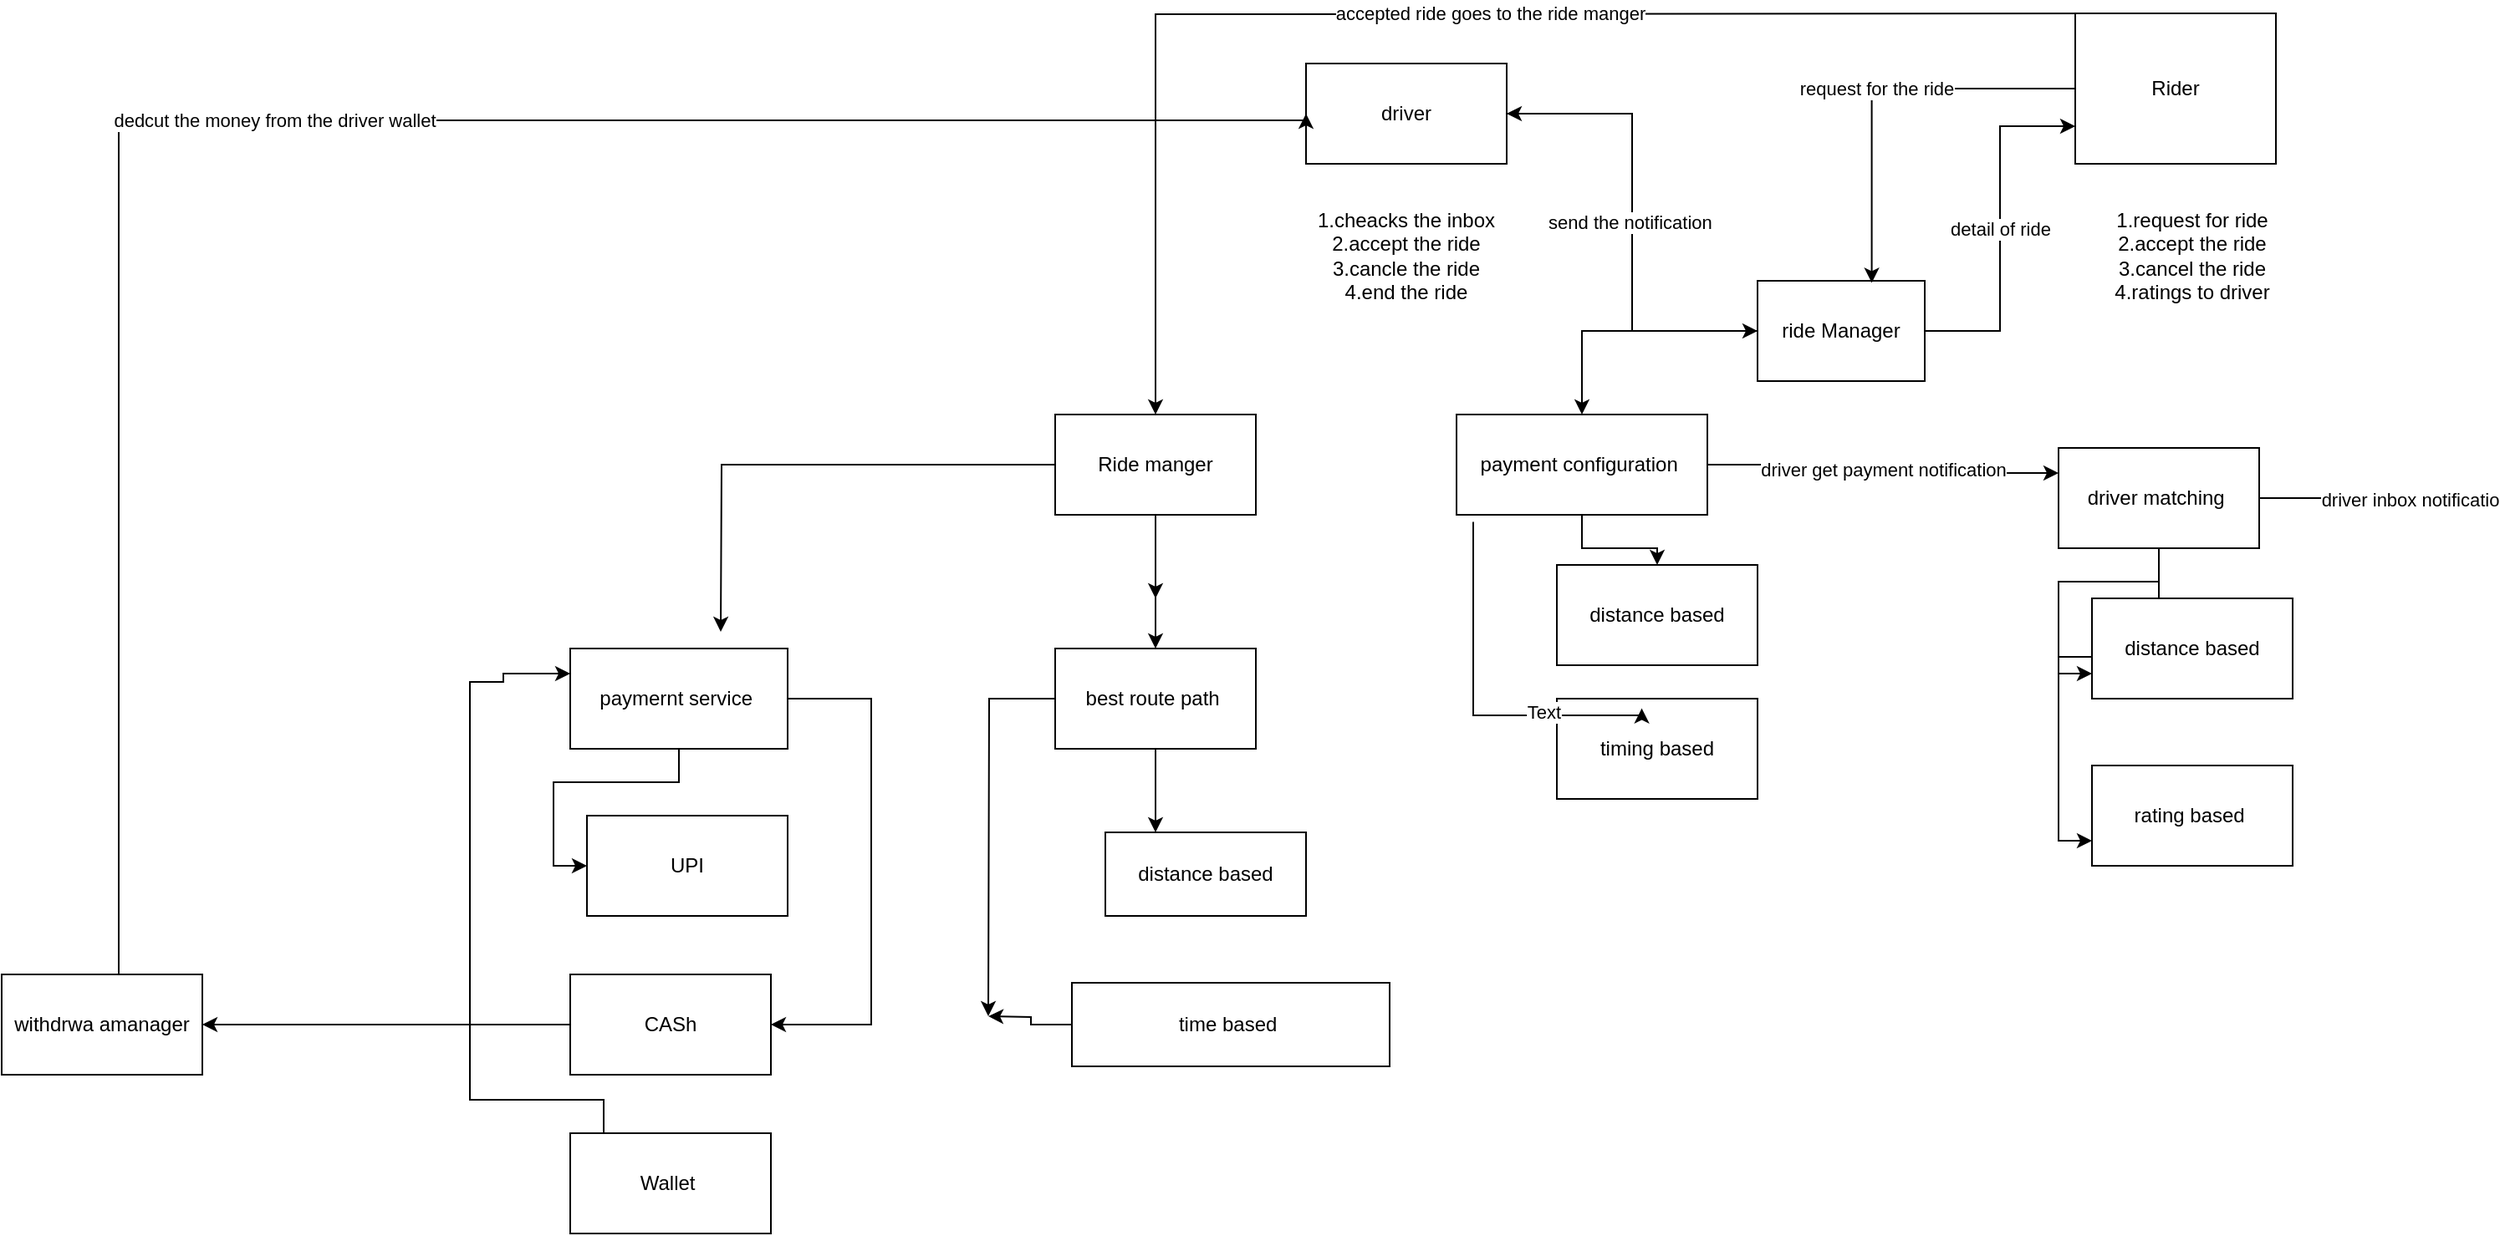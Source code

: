 <mxfile version="24.6.1" type="device">
  <diagram name="Page-1" id="o_-uiN_R9JncoQVDERNJ">
    <mxGraphModel dx="4190" dy="1890" grid="1" gridSize="10" guides="1" tooltips="1" connect="1" arrows="1" fold="1" page="1" pageScale="1" pageWidth="850" pageHeight="1100" math="0" shadow="0">
      <root>
        <mxCell id="0" />
        <mxCell id="1" parent="0" />
        <mxCell id="ZrAl2NCaOBbT2TPyVSfQ-33" style="edgeStyle=orthogonalEdgeStyle;rounded=0;orthogonalLoop=1;jettySize=auto;html=1;entryX=0;entryY=0.5;entryDx=0;entryDy=0;" edge="1" parent="1" source="ZrAl2NCaOBbT2TPyVSfQ-1" target="ZrAl2NCaOBbT2TPyVSfQ-7">
          <mxGeometry relative="1" as="geometry" />
        </mxCell>
        <mxCell id="ZrAl2NCaOBbT2TPyVSfQ-1" value="driver" style="rounded=0;whiteSpace=wrap;html=1;" vertex="1" parent="1">
          <mxGeometry x="190" y="150" width="120" height="60" as="geometry" />
        </mxCell>
        <mxCell id="ZrAl2NCaOBbT2TPyVSfQ-36" value="accepted ride goes to the ride manger" style="edgeStyle=orthogonalEdgeStyle;rounded=0;orthogonalLoop=1;jettySize=auto;html=1;entryX=0.5;entryY=0;entryDx=0;entryDy=0;" edge="1" parent="1" target="ZrAl2NCaOBbT2TPyVSfQ-37">
          <mxGeometry relative="1" as="geometry">
            <mxPoint x="100" y="300" as="targetPoint" />
            <mxPoint x="740" y="120" as="sourcePoint" />
          </mxGeometry>
        </mxCell>
        <mxCell id="ZrAl2NCaOBbT2TPyVSfQ-3" value="Rider" style="whiteSpace=wrap;html=1;" vertex="1" parent="1">
          <mxGeometry x="650" y="120" width="120" height="90" as="geometry" />
        </mxCell>
        <mxCell id="ZrAl2NCaOBbT2TPyVSfQ-5" value="1.cheacks the inbox&lt;div&gt;2.accept the ride&lt;/div&gt;&lt;div&gt;3.cancle the ride&lt;/div&gt;&lt;div&gt;4.end the ride&lt;/div&gt;" style="text;html=1;align=center;verticalAlign=middle;whiteSpace=wrap;rounded=0;" vertex="1" parent="1">
          <mxGeometry x="185" y="225" width="130" height="80" as="geometry" />
        </mxCell>
        <mxCell id="ZrAl2NCaOBbT2TPyVSfQ-6" value="1.request for ride&lt;div&gt;2.accept the ride&lt;/div&gt;&lt;div&gt;3.cancel the ride&lt;/div&gt;&lt;div&gt;4.ratings to driver&lt;/div&gt;" style="text;html=1;align=center;verticalAlign=middle;whiteSpace=wrap;rounded=0;" vertex="1" parent="1">
          <mxGeometry x="640" y="230" width="160" height="70" as="geometry" />
        </mxCell>
        <mxCell id="ZrAl2NCaOBbT2TPyVSfQ-21" style="edgeStyle=orthogonalEdgeStyle;rounded=0;orthogonalLoop=1;jettySize=auto;html=1;" edge="1" parent="1" source="ZrAl2NCaOBbT2TPyVSfQ-7" target="ZrAl2NCaOBbT2TPyVSfQ-11">
          <mxGeometry relative="1" as="geometry" />
        </mxCell>
        <mxCell id="ZrAl2NCaOBbT2TPyVSfQ-31" value="send the notification&amp;nbsp;" style="edgeStyle=orthogonalEdgeStyle;rounded=0;orthogonalLoop=1;jettySize=auto;html=1;entryX=1;entryY=0.5;entryDx=0;entryDy=0;" edge="1" parent="1" source="ZrAl2NCaOBbT2TPyVSfQ-7" target="ZrAl2NCaOBbT2TPyVSfQ-1">
          <mxGeometry relative="1" as="geometry" />
        </mxCell>
        <mxCell id="ZrAl2NCaOBbT2TPyVSfQ-34" value="detail of ride" style="edgeStyle=orthogonalEdgeStyle;rounded=0;orthogonalLoop=1;jettySize=auto;html=1;entryX=0;entryY=0.75;entryDx=0;entryDy=0;" edge="1" parent="1" source="ZrAl2NCaOBbT2TPyVSfQ-7" target="ZrAl2NCaOBbT2TPyVSfQ-3">
          <mxGeometry relative="1" as="geometry" />
        </mxCell>
        <mxCell id="ZrAl2NCaOBbT2TPyVSfQ-7" value="ride Manager" style="whiteSpace=wrap;html=1;" vertex="1" parent="1">
          <mxGeometry x="460" y="280" width="100" height="60" as="geometry" />
        </mxCell>
        <mxCell id="ZrAl2NCaOBbT2TPyVSfQ-10" value="request for the ride" style="edgeStyle=orthogonalEdgeStyle;rounded=0;orthogonalLoop=1;jettySize=auto;html=1;entryX=0.683;entryY=0.02;entryDx=0;entryDy=0;entryPerimeter=0;" edge="1" parent="1" source="ZrAl2NCaOBbT2TPyVSfQ-3" target="ZrAl2NCaOBbT2TPyVSfQ-7">
          <mxGeometry relative="1" as="geometry" />
        </mxCell>
        <mxCell id="ZrAl2NCaOBbT2TPyVSfQ-15" style="edgeStyle=orthogonalEdgeStyle;rounded=0;orthogonalLoop=1;jettySize=auto;html=1;" edge="1" parent="1" source="ZrAl2NCaOBbT2TPyVSfQ-11" target="ZrAl2NCaOBbT2TPyVSfQ-13">
          <mxGeometry relative="1" as="geometry" />
        </mxCell>
        <mxCell id="ZrAl2NCaOBbT2TPyVSfQ-28" value="driver get payment notification" style="edgeStyle=orthogonalEdgeStyle;rounded=0;orthogonalLoop=1;jettySize=auto;html=1;entryX=0;entryY=0.25;entryDx=0;entryDy=0;" edge="1" parent="1" source="ZrAl2NCaOBbT2TPyVSfQ-11" target="ZrAl2NCaOBbT2TPyVSfQ-23">
          <mxGeometry relative="1" as="geometry" />
        </mxCell>
        <mxCell id="ZrAl2NCaOBbT2TPyVSfQ-11" value="payment configuration&amp;nbsp;" style="whiteSpace=wrap;html=1;" vertex="1" parent="1">
          <mxGeometry x="280" y="360" width="150" height="60" as="geometry" />
        </mxCell>
        <mxCell id="ZrAl2NCaOBbT2TPyVSfQ-13" value="distanc&lt;span style=&quot;color: rgba(0, 0, 0, 0); font-family: monospace; font-size: 0px; text-align: start; text-wrap: nowrap;&quot;&gt;%3CmxGraphModel%3E%3Croot%3E%3CmxCell%20id%3D%220%22%2F%3E%3CmxCell%20id%3D%221%22%20parent%3D%220%22%2F%3E%3CmxCell%20id%3D%222%22%20value%3D%22ride%20Manager%22%20style%3D%22whiteSpace%3Dwrap%3Bhtml%3D1%3B%22%20vertex%3D%221%22%20parent%3D%221%22%3E%3CmxGeometry%20x%3D%22440%22%20y%3D%22280%22%20width%3D%22120%22%20height%3D%2260%22%20as%3D%22geometry%22%2F%3E%3C%2FmxCell%3E%3C%2Froot%3E%3C%2FmxGraphModel%3E&lt;/span&gt;e based" style="whiteSpace=wrap;html=1;" vertex="1" parent="1">
          <mxGeometry x="340" y="450" width="120" height="60" as="geometry" />
        </mxCell>
        <mxCell id="ZrAl2NCaOBbT2TPyVSfQ-14" value="timing based" style="whiteSpace=wrap;html=1;" vertex="1" parent="1">
          <mxGeometry x="340" y="530" width="120" height="60" as="geometry" />
        </mxCell>
        <mxCell id="ZrAl2NCaOBbT2TPyVSfQ-16" style="edgeStyle=orthogonalEdgeStyle;rounded=0;orthogonalLoop=1;jettySize=auto;html=1;entryX=0.59;entryY=0.027;entryDx=0;entryDy=0;entryPerimeter=0;" edge="1" parent="1">
          <mxGeometry relative="1" as="geometry">
            <mxPoint x="290" y="424.19" as="sourcePoint" />
            <mxPoint x="390.8" y="535.81" as="targetPoint" />
            <Array as="points">
              <mxPoint x="290" y="540" />
              <mxPoint x="391" y="540" />
            </Array>
          </mxGeometry>
        </mxCell>
        <mxCell id="ZrAl2NCaOBbT2TPyVSfQ-17" value="Text" style="edgeLabel;html=1;align=center;verticalAlign=middle;resizable=0;points=[];" vertex="1" connectable="0" parent="ZrAl2NCaOBbT2TPyVSfQ-16">
          <mxGeometry x="0.429" y="2" relative="1" as="geometry">
            <mxPoint as="offset" />
          </mxGeometry>
        </mxCell>
        <mxCell id="ZrAl2NCaOBbT2TPyVSfQ-26" style="edgeStyle=orthogonalEdgeStyle;rounded=0;orthogonalLoop=1;jettySize=auto;html=1;entryX=0;entryY=0.75;entryDx=0;entryDy=0;" edge="1" parent="1" source="ZrAl2NCaOBbT2TPyVSfQ-23" target="ZrAl2NCaOBbT2TPyVSfQ-24">
          <mxGeometry relative="1" as="geometry" />
        </mxCell>
        <mxCell id="ZrAl2NCaOBbT2TPyVSfQ-27" style="edgeStyle=orthogonalEdgeStyle;rounded=0;orthogonalLoop=1;jettySize=auto;html=1;entryX=0;entryY=0.75;entryDx=0;entryDy=0;" edge="1" parent="1" source="ZrAl2NCaOBbT2TPyVSfQ-23" target="ZrAl2NCaOBbT2TPyVSfQ-25">
          <mxGeometry relative="1" as="geometry" />
        </mxCell>
        <mxCell id="ZrAl2NCaOBbT2TPyVSfQ-29" style="edgeStyle=orthogonalEdgeStyle;rounded=0;orthogonalLoop=1;jettySize=auto;html=1;" edge="1" parent="1" source="ZrAl2NCaOBbT2TPyVSfQ-23">
          <mxGeometry relative="1" as="geometry">
            <mxPoint x="820" y="410" as="targetPoint" />
          </mxGeometry>
        </mxCell>
        <mxCell id="ZrAl2NCaOBbT2TPyVSfQ-30" value="driver inbox notificatio" style="edgeLabel;html=1;align=center;verticalAlign=middle;resizable=0;points=[];" vertex="1" connectable="0" parent="ZrAl2NCaOBbT2TPyVSfQ-29">
          <mxGeometry x="0.264" y="-3" relative="1" as="geometry">
            <mxPoint x="52" y="-3" as="offset" />
          </mxGeometry>
        </mxCell>
        <mxCell id="ZrAl2NCaOBbT2TPyVSfQ-23" value="driver matching&amp;nbsp;" style="whiteSpace=wrap;html=1;" vertex="1" parent="1">
          <mxGeometry x="640" y="380" width="120" height="60" as="geometry" />
        </mxCell>
        <mxCell id="ZrAl2NCaOBbT2TPyVSfQ-24" value="distanc&lt;span style=&quot;color: rgba(0, 0, 0, 0); font-family: monospace; font-size: 0px; text-align: start; text-wrap: nowrap;&quot;&gt;%3CmxGraphModel%3E%3Croot%3E%3CmxCell%20id%3D%220%22%2F%3E%3CmxCell%20id%3D%221%22%20parent%3D%220%22%2F%3E%3CmxCell%20id%3D%222%22%20value%3D%22ride%20Manager%22%20style%3D%22whiteSpace%3Dwrap%3Bhtml%3D1%3B%22%20vertex%3D%221%22%20parent%3D%221%22%3E%3CmxGeometry%20x%3D%22440%22%20y%3D%22280%22%20width%3D%22120%22%20height%3D%2260%22%20as%3D%22geometry%22%2F%3E%3C%2FmxCell%3E%3C%2Froot%3E%3C%2FmxGraphModel%3E&lt;/span&gt;e based" style="whiteSpace=wrap;html=1;" vertex="1" parent="1">
          <mxGeometry x="660" y="470" width="120" height="60" as="geometry" />
        </mxCell>
        <mxCell id="ZrAl2NCaOBbT2TPyVSfQ-25" value="rating based&amp;nbsp;" style="whiteSpace=wrap;html=1;" vertex="1" parent="1">
          <mxGeometry x="660" y="570" width="120" height="60" as="geometry" />
        </mxCell>
        <mxCell id="ZrAl2NCaOBbT2TPyVSfQ-39" style="edgeStyle=orthogonalEdgeStyle;rounded=0;orthogonalLoop=1;jettySize=auto;html=1;" edge="1" parent="1" source="ZrAl2NCaOBbT2TPyVSfQ-37">
          <mxGeometry relative="1" as="geometry">
            <mxPoint x="100" y="470" as="targetPoint" />
          </mxGeometry>
        </mxCell>
        <mxCell id="ZrAl2NCaOBbT2TPyVSfQ-41" value="" style="edgeStyle=orthogonalEdgeStyle;rounded=0;orthogonalLoop=1;jettySize=auto;html=1;" edge="1" parent="1" source="ZrAl2NCaOBbT2TPyVSfQ-37" target="ZrAl2NCaOBbT2TPyVSfQ-40">
          <mxGeometry relative="1" as="geometry" />
        </mxCell>
        <mxCell id="ZrAl2NCaOBbT2TPyVSfQ-49" style="edgeStyle=orthogonalEdgeStyle;rounded=0;orthogonalLoop=1;jettySize=auto;html=1;" edge="1" parent="1" source="ZrAl2NCaOBbT2TPyVSfQ-37">
          <mxGeometry relative="1" as="geometry">
            <mxPoint x="-160" y="490" as="targetPoint" />
          </mxGeometry>
        </mxCell>
        <mxCell id="ZrAl2NCaOBbT2TPyVSfQ-37" value="Ride manger" style="whiteSpace=wrap;html=1;" vertex="1" parent="1">
          <mxGeometry x="40" y="360" width="120" height="60" as="geometry" />
        </mxCell>
        <mxCell id="ZrAl2NCaOBbT2TPyVSfQ-45" style="edgeStyle=orthogonalEdgeStyle;rounded=0;orthogonalLoop=1;jettySize=auto;html=1;entryX=0.25;entryY=0;entryDx=0;entryDy=0;" edge="1" parent="1" source="ZrAl2NCaOBbT2TPyVSfQ-40" target="ZrAl2NCaOBbT2TPyVSfQ-43">
          <mxGeometry relative="1" as="geometry" />
        </mxCell>
        <mxCell id="ZrAl2NCaOBbT2TPyVSfQ-46" style="edgeStyle=orthogonalEdgeStyle;rounded=0;orthogonalLoop=1;jettySize=auto;html=1;" edge="1" parent="1" source="ZrAl2NCaOBbT2TPyVSfQ-40">
          <mxGeometry relative="1" as="geometry">
            <mxPoint y="720" as="targetPoint" />
          </mxGeometry>
        </mxCell>
        <mxCell id="ZrAl2NCaOBbT2TPyVSfQ-40" value="best route path&amp;nbsp;&lt;span style=&quot;color: rgba(0, 0, 0, 0); font-family: monospace; font-size: 0px; text-align: start; text-wrap: nowrap;&quot;&gt;%3CmxGraphModel%3E%3Croot%3E%3CmxCell%20id%3D%220%22%2F%3E%3CmxCell%20id%3D%221%22%20parent%3D%220%22%2F%3E%3CmxCell%20id%3D%222%22%20value%3D%22Ride%20manger%22%20style%3D%22whiteSpace%3Dwrap%3Bhtml%3D1%3B%22%20vertex%3D%221%22%20parent%3D%221%22%3E%3CmxGeometry%20x%3D%2240%22%20y%3D%22360%22%20width%3D%22120%22%20height%3D%2260%22%20as%3D%22geometry%22%2F%3E%3C%2FmxCell%3E%3C%2Froot%3E%3C%2FmxGraphModel%3E&lt;/span&gt;" style="whiteSpace=wrap;html=1;" vertex="1" parent="1">
          <mxGeometry x="40" y="500" width="120" height="60" as="geometry" />
        </mxCell>
        <mxCell id="ZrAl2NCaOBbT2TPyVSfQ-43" value="distance based&lt;span style=&quot;color: rgba(0, 0, 0, 0); font-family: monospace; font-size: 0px; text-align: start; text-wrap: nowrap;&quot;&gt;%3CmxGraphModel%3E%3Croot%3E%3CmxCell%20id%3D%220%22%2F%3E%3CmxCell%20id%3D%221%22%20parent%3D%220%22%2F%3E%3CmxCell%20id%3D%222%22%20value%3D%22best%20route%20path%26amp%3Bnbsp%3B%26lt%3Bspan%20style%3D%26quot%3Bcolor%3A%20rgba(0%2C%200%2C%200%2C%200)%3B%20font-family%3A%20monospace%3B%20font-size%3A%200px%3B%20text-align%3A%20start%3B%20text-wrap%3A%20nowrap%3B%26quot%3B%26gt%3B%253CmxGraphModel%253E%253Croot%253E%253CmxCell%2520id%253D%25220%2522%252F%253E%253CmxCell%2520id%253D%25221%2522%2520parent%253D%25220%2522%252F%253E%253CmxCell%2520id%253D%25222%2522%2520value%253D%2522Ride%2520manger%2522%2520style%253D%2522whiteSpace%253Dwrap%253Bhtml%253D1%253B%2522%2520vertex%253D%25221%2522%2520parent%253D%25221%2522%253E%253CmxGeometry%2520x%253D%252240%2522%2520y%253D%2522360%2522%2520width%253D%2522120%2522%2520height%253D%252260%2522%2520as%253D%2522geometry%2522%252F%253E%253C%252FmxCell%253E%253C%252Froot%253E%253C%252FmxGraphModel%253E%26lt%3B%2Fspan%26gt%3B%22%20style%3D%22whiteSpace%3Dwrap%3Bhtml%3D1%3B%22%20vertex%3D%221%22%20parent%3D%221%22%3E%3CmxGeometry%20x%3D%2240%22%20y%3D%22500%22%20width%3D%22120%22%20height%3D%2260%22%20as%3D%22geometry%22%2F%3E%3C%2FmxCell%3E%3C%2Froot%3E%3C%2FmxGraphModel%3E&lt;/span&gt;" style="whiteSpace=wrap;html=1;" vertex="1" parent="1">
          <mxGeometry x="70" y="610" width="120" height="50" as="geometry" />
        </mxCell>
        <mxCell id="ZrAl2NCaOBbT2TPyVSfQ-47" style="edgeStyle=orthogonalEdgeStyle;rounded=0;orthogonalLoop=1;jettySize=auto;html=1;" edge="1" parent="1" source="ZrAl2NCaOBbT2TPyVSfQ-44">
          <mxGeometry relative="1" as="geometry">
            <mxPoint y="720" as="targetPoint" />
          </mxGeometry>
        </mxCell>
        <mxCell id="ZrAl2NCaOBbT2TPyVSfQ-44" value="time based&amp;nbsp;" style="whiteSpace=wrap;html=1;" vertex="1" parent="1">
          <mxGeometry x="50" y="700" width="190" height="50" as="geometry" />
        </mxCell>
        <mxCell id="ZrAl2NCaOBbT2TPyVSfQ-54" style="edgeStyle=orthogonalEdgeStyle;rounded=0;orthogonalLoop=1;jettySize=auto;html=1;entryX=0;entryY=0.5;entryDx=0;entryDy=0;" edge="1" parent="1" source="ZrAl2NCaOBbT2TPyVSfQ-50" target="ZrAl2NCaOBbT2TPyVSfQ-51">
          <mxGeometry relative="1" as="geometry" />
        </mxCell>
        <mxCell id="ZrAl2NCaOBbT2TPyVSfQ-55" style="edgeStyle=orthogonalEdgeStyle;rounded=0;orthogonalLoop=1;jettySize=auto;html=1;entryX=1;entryY=0.5;entryDx=0;entryDy=0;" edge="1" parent="1" source="ZrAl2NCaOBbT2TPyVSfQ-50" target="ZrAl2NCaOBbT2TPyVSfQ-52">
          <mxGeometry relative="1" as="geometry">
            <Array as="points">
              <mxPoint x="-70" y="530" />
              <mxPoint x="-70" y="725" />
            </Array>
          </mxGeometry>
        </mxCell>
        <mxCell id="ZrAl2NCaOBbT2TPyVSfQ-50" value="paymernt service&amp;nbsp;" style="whiteSpace=wrap;html=1;" vertex="1" parent="1">
          <mxGeometry x="-250" y="500" width="130" height="60" as="geometry" />
        </mxCell>
        <mxCell id="ZrAl2NCaOBbT2TPyVSfQ-51" value="UPI&lt;span style=&quot;color: rgba(0, 0, 0, 0); font-family: monospace; font-size: 0px; text-align: start; text-wrap: nowrap;&quot;&gt;%3CmxGraphModel%3E%3Croot%3E%3CmxCell%20id%3D%220%22%2F%3E%3CmxCell%20id%3D%221%22%20parent%3D%220%22%2F%3E%3CmxCell%20id%3D%222%22%20value%3D%22paymernt%20service%26amp%3Bnbsp%3B%22%20style%3D%22whiteSpace%3Dwrap%3Bhtml%3D1%3B%22%20vertex%3D%221%22%20parent%3D%221%22%3E%3CmxGeometry%20x%3D%22-240%22%20y%3D%22500%22%20width%3D%22120%22%20height%3D%2260%22%20as%3D%22geometry%22%2F%3E%3C%2FmxCell%3E%3C%2Froot%3E%3C%2FmxGraphModel%3E&lt;/span&gt;" style="whiteSpace=wrap;html=1;" vertex="1" parent="1">
          <mxGeometry x="-240" y="600" width="120" height="60" as="geometry" />
        </mxCell>
        <mxCell id="ZrAl2NCaOBbT2TPyVSfQ-58" style="edgeStyle=orthogonalEdgeStyle;rounded=0;orthogonalLoop=1;jettySize=auto;html=1;" edge="1" parent="1" source="ZrAl2NCaOBbT2TPyVSfQ-52">
          <mxGeometry relative="1" as="geometry">
            <mxPoint x="-470" y="725" as="targetPoint" />
          </mxGeometry>
        </mxCell>
        <mxCell id="ZrAl2NCaOBbT2TPyVSfQ-52" value="CASh" style="whiteSpace=wrap;html=1;" vertex="1" parent="1">
          <mxGeometry x="-250" y="695" width="120" height="60" as="geometry" />
        </mxCell>
        <mxCell id="ZrAl2NCaOBbT2TPyVSfQ-57" style="edgeStyle=orthogonalEdgeStyle;rounded=0;orthogonalLoop=1;jettySize=auto;html=1;entryX=0;entryY=0.25;entryDx=0;entryDy=0;" edge="1" parent="1" target="ZrAl2NCaOBbT2TPyVSfQ-50">
          <mxGeometry relative="1" as="geometry">
            <mxPoint x="-230" y="790" as="sourcePoint" />
            <mxPoint x="-290" y="515" as="targetPoint" />
            <Array as="points">
              <mxPoint x="-230" y="770" />
              <mxPoint x="-310" y="770" />
              <mxPoint x="-310" y="520" />
              <mxPoint x="-290" y="520" />
              <mxPoint x="-290" y="515" />
            </Array>
          </mxGeometry>
        </mxCell>
        <mxCell id="ZrAl2NCaOBbT2TPyVSfQ-53" value="Wallet&amp;nbsp;" style="whiteSpace=wrap;html=1;" vertex="1" parent="1">
          <mxGeometry x="-250" y="790" width="120" height="60" as="geometry" />
        </mxCell>
        <mxCell id="ZrAl2NCaOBbT2TPyVSfQ-60" value="dedcut the money from the driver wallet" style="edgeStyle=orthogonalEdgeStyle;rounded=0;orthogonalLoop=1;jettySize=auto;html=1;entryX=0;entryY=0.5;entryDx=0;entryDy=0;" edge="1" parent="1" target="ZrAl2NCaOBbT2TPyVSfQ-1">
          <mxGeometry relative="1" as="geometry">
            <mxPoint x="160" y="183.91" as="targetPoint" />
            <mxPoint x="-530" y="698.91" as="sourcePoint" />
            <Array as="points">
              <mxPoint x="-520" y="700" />
              <mxPoint x="-520" y="184" />
              <mxPoint x="190" y="184" />
            </Array>
          </mxGeometry>
        </mxCell>
        <mxCell id="ZrAl2NCaOBbT2TPyVSfQ-59" value="withdrwa amanager" style="whiteSpace=wrap;html=1;" vertex="1" parent="1">
          <mxGeometry x="-590" y="695" width="120" height="60" as="geometry" />
        </mxCell>
      </root>
    </mxGraphModel>
  </diagram>
</mxfile>
